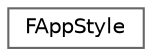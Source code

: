 digraph "Graphical Class Hierarchy"
{
 // INTERACTIVE_SVG=YES
 // LATEX_PDF_SIZE
  bgcolor="transparent";
  edge [fontname=Helvetica,fontsize=10,labelfontname=Helvetica,labelfontsize=10];
  node [fontname=Helvetica,fontsize=10,shape=box,height=0.2,width=0.4];
  rankdir="LR";
  Node0 [id="Node000000",label="FAppStyle",height=0.2,width=0.4,color="grey40", fillcolor="white", style="filled",URL="$d3/d1e/classFAppStyle.html",tooltip="AppStyle class."];
}

